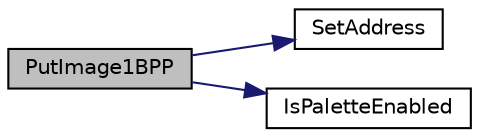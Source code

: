 digraph "PutImage1BPP"
{
  edge [fontname="Helvetica",fontsize="10",labelfontname="Helvetica",labelfontsize="10"];
  node [fontname="Helvetica",fontsize="10",shape=record];
  rankdir="LR";
  Node1 [label="PutImage1BPP",height=0.2,width=0.4,color="black", fillcolor="grey75", style="filled", fontcolor="black"];
  Node1 -> Node2 [color="midnightblue",fontsize="10",style="solid",fontname="Helvetica"];
  Node2 [label="SetAddress",height=0.2,width=0.4,color="black", fillcolor="white", style="filled",URL="$_s_s_d1926_8c.html#a4d5ae5111ae8940f60d4d66bc660a699"];
  Node1 -> Node3 [color="midnightblue",fontsize="10",style="solid",fontname="Helvetica"];
  Node3 [label="IsPaletteEnabled",height=0.2,width=0.4,color="black", fillcolor="white", style="filled",URL="$_s_s_d1926_8c.html#a9c8f2ffee9f5da7b256c9d504b9524f3"];
}

